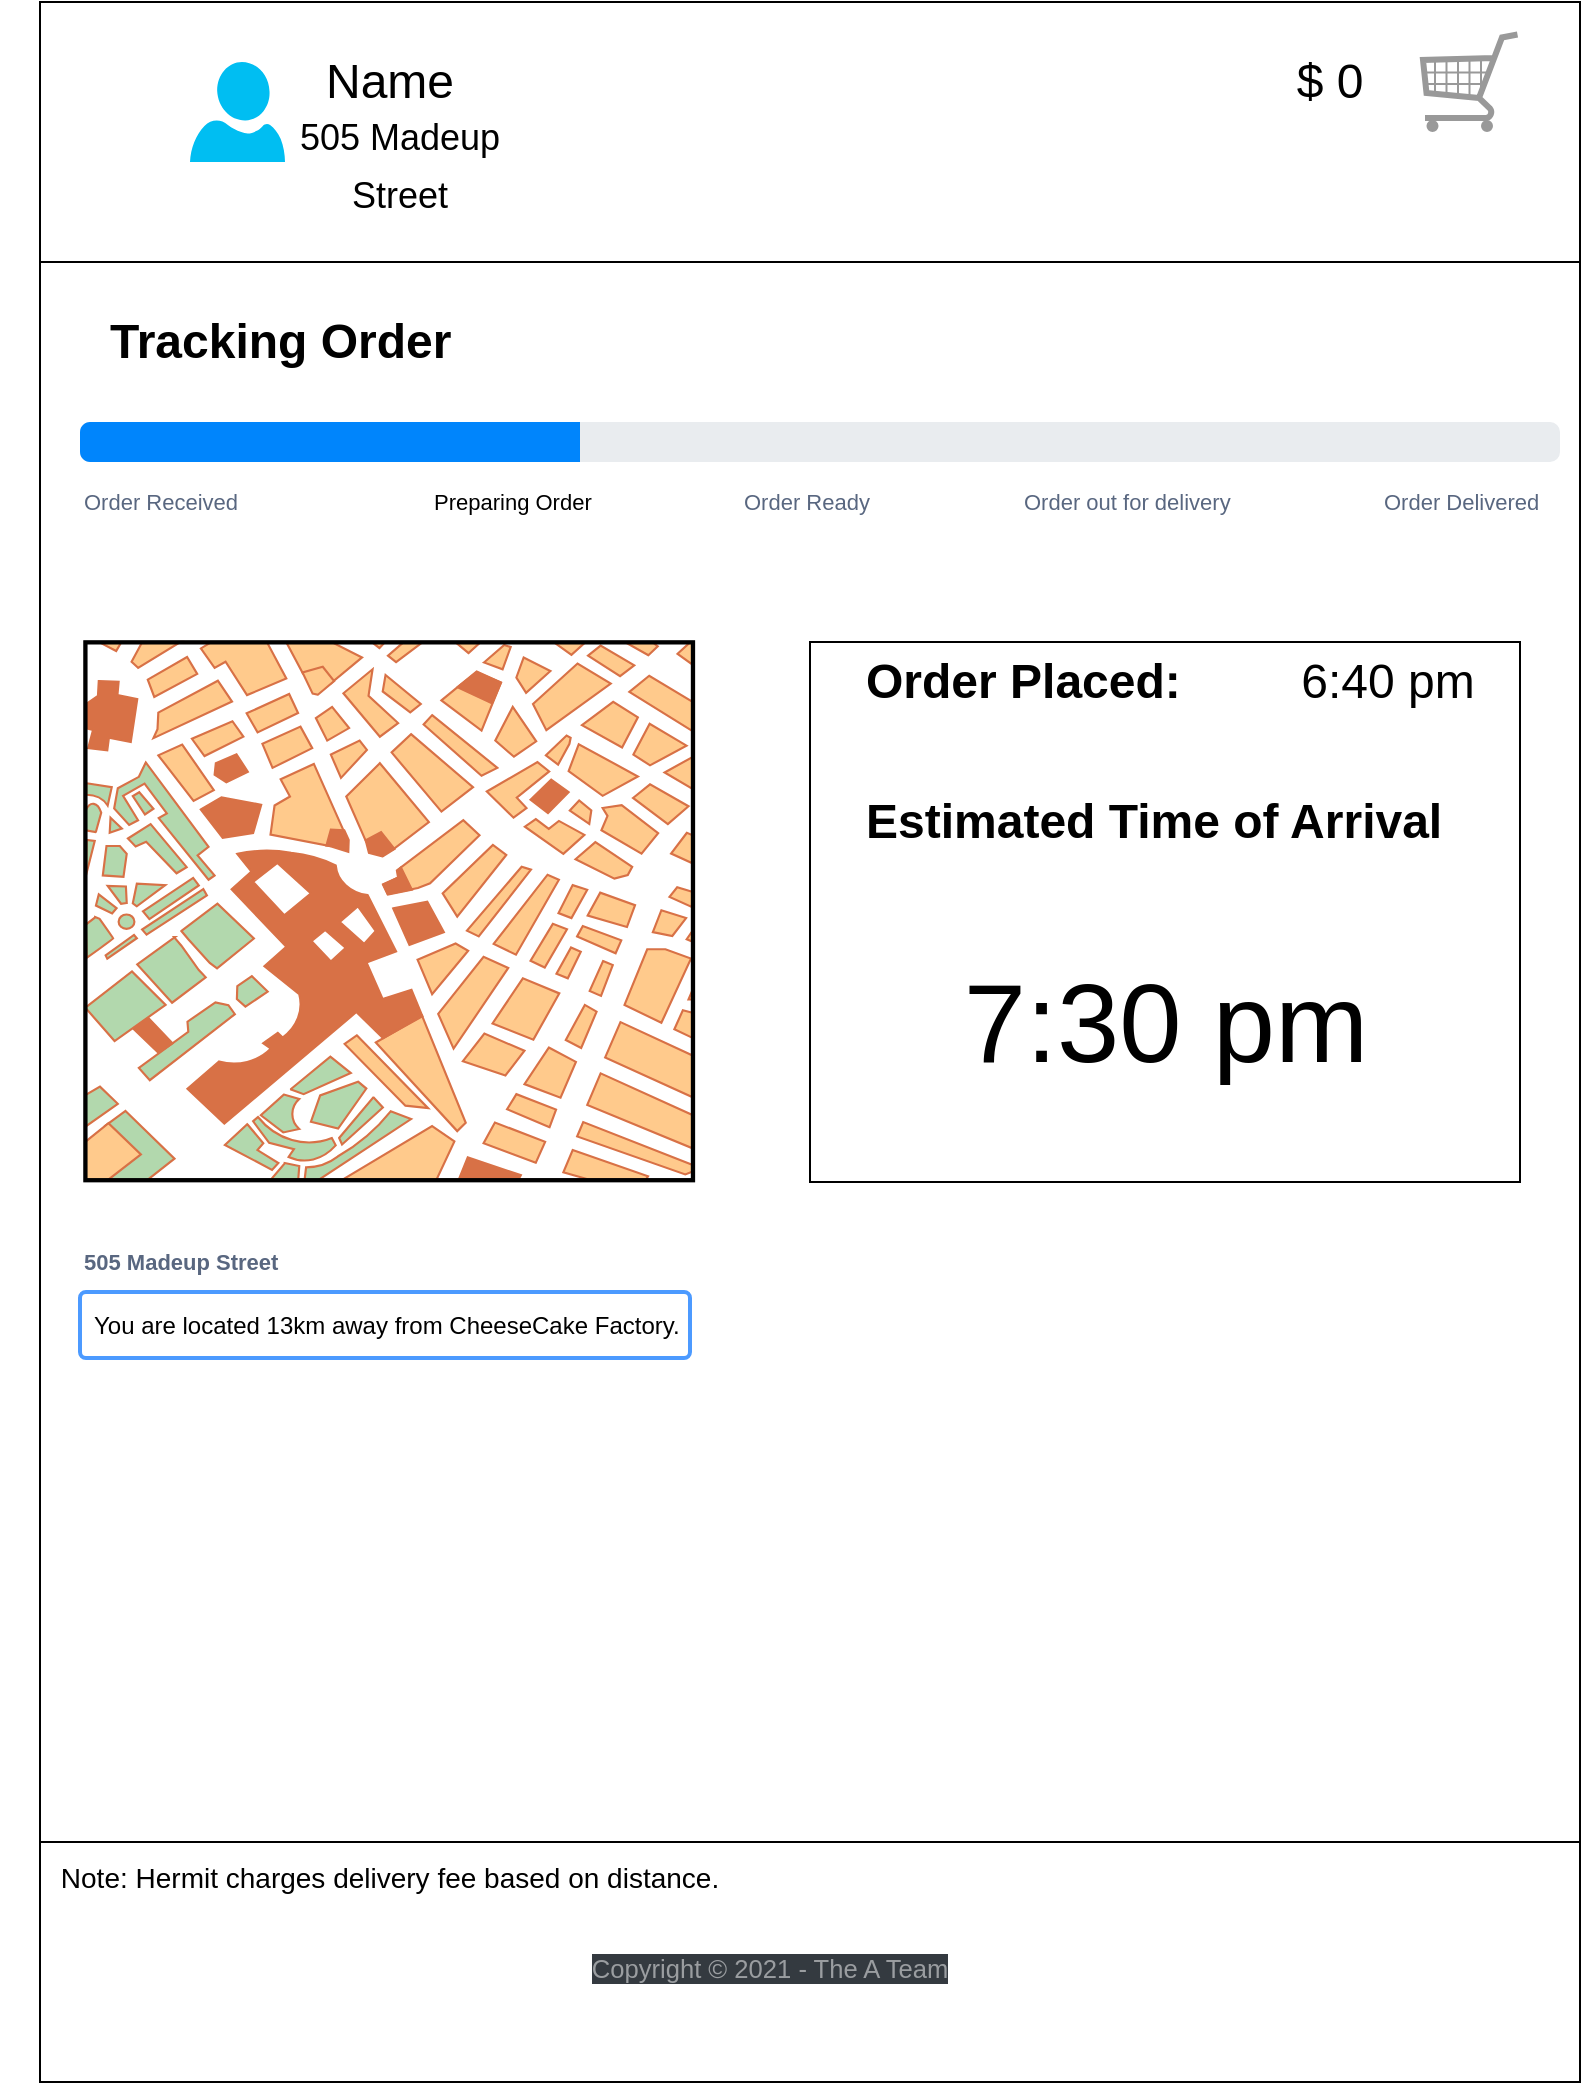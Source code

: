 <mxfile version="14.1.9" type="github">
  <diagram id="xdE4V_Fr4mios66Aybjj" name="Page-1">
    <mxGraphModel dx="2062" dy="1122" grid="1" gridSize="10" guides="1" tooltips="1" connect="1" arrows="1" fold="1" page="1" pageScale="1" pageWidth="850" pageHeight="1100" math="0" shadow="0">
      <root>
        <mxCell id="0" />
        <mxCell id="1" parent="0" />
        <mxCell id="JcyahLMTPuSojwTMHPag-1" value="" style="rounded=0;whiteSpace=wrap;html=1;" vertex="1" parent="1">
          <mxGeometry x="40" y="40" width="770" height="1040" as="geometry" />
        </mxCell>
        <mxCell id="JcyahLMTPuSojwTMHPag-2" value="" style="rounded=0;whiteSpace=wrap;html=1;" vertex="1" parent="1">
          <mxGeometry x="40" y="40" width="770" height="130" as="geometry" />
        </mxCell>
        <mxCell id="JcyahLMTPuSojwTMHPag-3" value="" style="verticalLabelPosition=bottom;shadow=0;dashed=0;align=center;html=1;verticalAlign=top;strokeWidth=1;shape=mxgraph.mockup.misc.map;" vertex="1" parent="1">
          <mxGeometry x="62.5" y="360" width="305" height="270" as="geometry" />
        </mxCell>
        <mxCell id="JcyahLMTPuSojwTMHPag-13" value="" style="verticalLabelPosition=bottom;html=1;verticalAlign=top;align=center;strokeColor=none;fillColor=#00BEF2;shape=mxgraph.azure.user;fontSize=24;" vertex="1" parent="1">
          <mxGeometry x="115" y="70" width="47.5" height="50" as="geometry" />
        </mxCell>
        <mxCell id="JcyahLMTPuSojwTMHPag-14" value="Name" style="text;html=1;strokeColor=none;fillColor=none;align=center;verticalAlign=middle;whiteSpace=wrap;rounded=0;fontSize=24;" vertex="1" parent="1">
          <mxGeometry x="195" y="70" width="40" height="20" as="geometry" />
        </mxCell>
        <mxCell id="JcyahLMTPuSojwTMHPag-15" value="" style="verticalLabelPosition=bottom;shadow=0;dashed=0;align=center;html=1;verticalAlign=top;strokeWidth=1;shape=mxgraph.mockup.misc.shoppingCart;strokeColor=#999999;fontSize=24;" vertex="1" parent="1">
          <mxGeometry x="730" y="55" width="50" height="50" as="geometry" />
        </mxCell>
        <mxCell id="JcyahLMTPuSojwTMHPag-17" value="$ 0" style="text;html=1;strokeColor=none;fillColor=none;align=center;verticalAlign=middle;whiteSpace=wrap;rounded=0;fontSize=24;" vertex="1" parent="1">
          <mxGeometry x="650" y="70" width="70" height="20" as="geometry" />
        </mxCell>
        <mxCell id="JcyahLMTPuSojwTMHPag-18" value="&lt;font style=&quot;font-size: 18px&quot;&gt;505 Madeup Street&lt;/font&gt;" style="text;html=1;strokeColor=none;fillColor=none;align=center;verticalAlign=middle;whiteSpace=wrap;rounded=0;fontSize=24;" vertex="1" parent="1">
          <mxGeometry x="150" y="100" width="140" height="40" as="geometry" />
        </mxCell>
        <mxCell id="JcyahLMTPuSojwTMHPag-26" value="505 Madeup Street" style="fillColor=none;strokeColor=none;html=1;fontSize=11;fontStyle=0;align=left;fontColor=#596780;fontStyle=1;fontSize=11" vertex="1" parent="1">
          <mxGeometry x="60" y="660" width="240" height="20" as="geometry" />
        </mxCell>
        <mxCell id="JcyahLMTPuSojwTMHPag-27" value="You are located 13km away from CheeseCake Factory." style="rounded=1;arcSize=9;align=left;spacingLeft=5;strokeColor=#4C9AFF;html=1;strokeWidth=2;fontSize=12" vertex="1" parent="1">
          <mxGeometry x="60" y="685" width="305" height="33" as="geometry" />
        </mxCell>
        <mxCell id="JcyahLMTPuSojwTMHPag-28" value="" style="rounded=0;whiteSpace=wrap;html=1;fontSize=24;" vertex="1" parent="1">
          <mxGeometry x="40" y="960" width="770" height="120" as="geometry" />
        </mxCell>
        <mxCell id="JcyahLMTPuSojwTMHPag-29" value="&lt;font style=&quot;font-size: 14px&quot;&gt;Note: Hermit charges delivery fee based on distance.&lt;/font&gt;" style="text;html=1;strokeColor=none;fillColor=none;align=center;verticalAlign=middle;whiteSpace=wrap;rounded=0;fontSize=24;" vertex="1" parent="1">
          <mxGeometry x="20" y="960" width="390" height="30" as="geometry" />
        </mxCell>
        <mxCell id="JcyahLMTPuSojwTMHPag-30" value="&lt;span style=&quot;color: rgba(255 , 255 , 255 , 0.5) ; font-family: , &amp;#34;blinkmacsystemfont&amp;#34; , &amp;#34;segoe ui&amp;#34; , &amp;#34;roboto&amp;#34; , &amp;#34;helvetica neue&amp;#34; , &amp;#34;arial&amp;#34; , &amp;#34;noto sans&amp;#34; , sans-serif , &amp;#34;apple color emoji&amp;#34; , &amp;#34;segoe ui emoji&amp;#34; , &amp;#34;segoe ui symbol&amp;#34; , &amp;#34;noto color emoji&amp;#34; ; font-size: 12.8px ; background-color: rgb(52 , 58 , 64)&quot;&gt;Copyright © 2021 - The A Team&lt;/span&gt;" style="text;html=1;strokeColor=none;fillColor=none;align=center;verticalAlign=middle;whiteSpace=wrap;rounded=0;fontSize=24;" vertex="1" parent="1">
          <mxGeometry x="210" y="1005" width="390" height="30" as="geometry" />
        </mxCell>
        <mxCell id="JcyahLMTPuSojwTMHPag-52" value="Order Received" style="html=1;fillColor=none;strokeColor=none;fontSize=11;align=left;fontColor=#596780;whiteSpace=wrap;" vertex="1" parent="1">
          <mxGeometry x="60" y="280" width="80" height="20" as="geometry" />
        </mxCell>
        <mxCell id="JcyahLMTPuSojwTMHPag-53" value="Preparing Order" style="html=1;fillColor=none;strokeColor=none;fontSize=11;align=left;fontColor=#000000;whiteSpace=wrap;" vertex="1" parent="1">
          <mxGeometry x="235" y="280" width="90" height="20" as="geometry" />
        </mxCell>
        <mxCell id="JcyahLMTPuSojwTMHPag-55" value="Order Ready" style="html=1;fillColor=none;strokeColor=none;fontSize=11;align=left;fontColor=#596780;whiteSpace=wrap;" vertex="1" parent="1">
          <mxGeometry x="390" y="280" width="70" height="20" as="geometry" />
        </mxCell>
        <mxCell id="JcyahLMTPuSojwTMHPag-57" value="" style="html=1;shadow=0;dashed=0;shape=mxgraph.bootstrap.rrect;rSize=5;fillColor=#E9ECEF;strokeColor=none;" vertex="1" parent="1">
          <mxGeometry x="60" y="250" width="740" height="20" as="geometry" />
        </mxCell>
        <mxCell id="JcyahLMTPuSojwTMHPag-58" value="" style="html=1;shadow=0;dashed=0;shape=mxgraph.bootstrap.leftButton;rSize=5;fillColor=#0085FC;strokeColor=none;resizeHeight=1;" vertex="1" parent="JcyahLMTPuSojwTMHPag-57">
          <mxGeometry width="250" height="20" relative="1" as="geometry" />
        </mxCell>
        <mxCell id="JcyahLMTPuSojwTMHPag-61" value="Order out for delivery" style="html=1;fillColor=none;strokeColor=none;fontSize=11;align=left;fontColor=#596780;whiteSpace=wrap;" vertex="1" parent="1">
          <mxGeometry x="530" y="280" width="110" height="20" as="geometry" />
        </mxCell>
        <mxCell id="JcyahLMTPuSojwTMHPag-62" value="Order Delivered" style="html=1;fillColor=none;strokeColor=none;fontSize=11;align=left;fontColor=#596780;whiteSpace=wrap;" vertex="1" parent="1">
          <mxGeometry x="710" y="280" width="80" height="20" as="geometry" />
        </mxCell>
        <mxCell id="JcyahLMTPuSojwTMHPag-63" value="&lt;h1&gt;Tracking Order&lt;/h1&gt;" style="text;html=1;strokeColor=none;fillColor=none;spacing=5;spacingTop=-20;whiteSpace=wrap;overflow=hidden;rounded=0;" vertex="1" parent="1">
          <mxGeometry x="70" y="190" width="190" height="40" as="geometry" />
        </mxCell>
        <mxCell id="JcyahLMTPuSojwTMHPag-66" value="" style="rounded=0;whiteSpace=wrap;html=1;" vertex="1" parent="1">
          <mxGeometry x="425" y="360" width="355" height="270" as="geometry" />
        </mxCell>
        <mxCell id="JcyahLMTPuSojwTMHPag-68" value="&lt;h1&gt;Estimated Time of Arrival&lt;/h1&gt;" style="text;html=1;strokeColor=none;fillColor=none;spacing=5;spacingTop=-20;whiteSpace=wrap;overflow=hidden;rounded=0;" vertex="1" parent="1">
          <mxGeometry x="447.5" y="430" width="310" height="40" as="geometry" />
        </mxCell>
        <mxCell id="JcyahLMTPuSojwTMHPag-69" value="&lt;font style=&quot;font-size: 56px&quot;&gt;7:30 pm&lt;/font&gt;" style="text;html=1;strokeColor=none;fillColor=none;align=center;verticalAlign=middle;whiteSpace=wrap;rounded=0;" vertex="1" parent="1">
          <mxGeometry x="497.5" y="490" width="210" height="120" as="geometry" />
        </mxCell>
        <mxCell id="JcyahLMTPuSojwTMHPag-70" value="&lt;h1&gt;Order Placed:&lt;/h1&gt;" style="text;html=1;strokeColor=none;fillColor=none;spacing=5;spacingTop=-20;whiteSpace=wrap;overflow=hidden;rounded=0;" vertex="1" parent="1">
          <mxGeometry x="447.5" y="360" width="172.5" height="40" as="geometry" />
        </mxCell>
        <mxCell id="JcyahLMTPuSojwTMHPag-71" value="&lt;font style=&quot;font-size: 24px&quot;&gt;6:40 pm&lt;/font&gt;" style="text;html=1;strokeColor=none;fillColor=none;align=center;verticalAlign=middle;whiteSpace=wrap;rounded=0;" vertex="1" parent="1">
          <mxGeometry x="660" y="365" width="107.5" height="30" as="geometry" />
        </mxCell>
      </root>
    </mxGraphModel>
  </diagram>
</mxfile>
